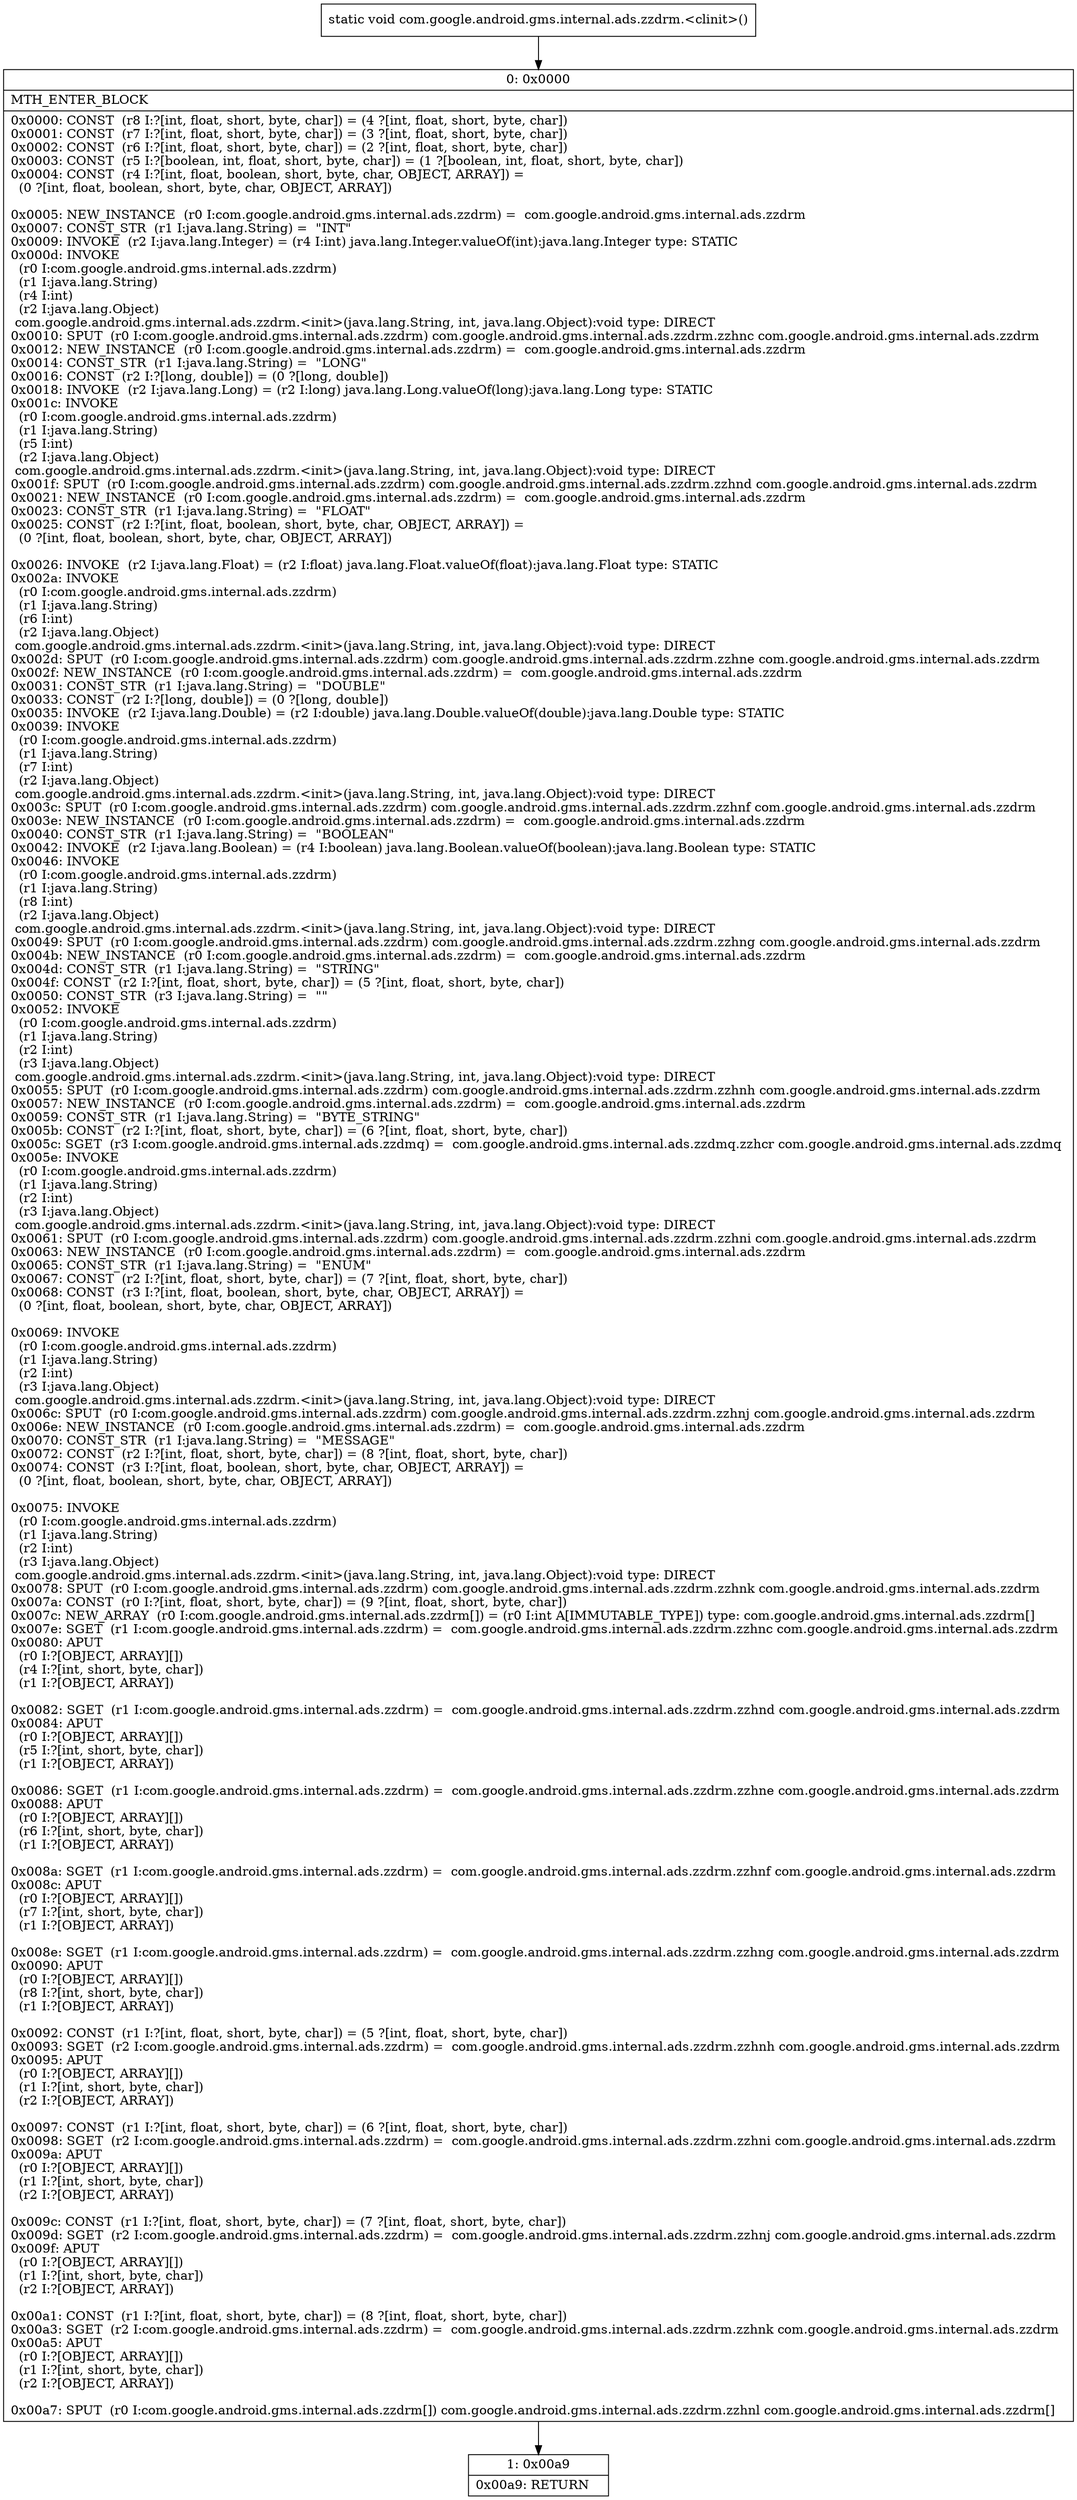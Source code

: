 digraph "CFG forcom.google.android.gms.internal.ads.zzdrm.\<clinit\>()V" {
Node_0 [shape=record,label="{0\:\ 0x0000|MTH_ENTER_BLOCK\l|0x0000: CONST  (r8 I:?[int, float, short, byte, char]) = (4 ?[int, float, short, byte, char]) \l0x0001: CONST  (r7 I:?[int, float, short, byte, char]) = (3 ?[int, float, short, byte, char]) \l0x0002: CONST  (r6 I:?[int, float, short, byte, char]) = (2 ?[int, float, short, byte, char]) \l0x0003: CONST  (r5 I:?[boolean, int, float, short, byte, char]) = (1 ?[boolean, int, float, short, byte, char]) \l0x0004: CONST  (r4 I:?[int, float, boolean, short, byte, char, OBJECT, ARRAY]) = \l  (0 ?[int, float, boolean, short, byte, char, OBJECT, ARRAY])\l \l0x0005: NEW_INSTANCE  (r0 I:com.google.android.gms.internal.ads.zzdrm) =  com.google.android.gms.internal.ads.zzdrm \l0x0007: CONST_STR  (r1 I:java.lang.String) =  \"INT\" \l0x0009: INVOKE  (r2 I:java.lang.Integer) = (r4 I:int) java.lang.Integer.valueOf(int):java.lang.Integer type: STATIC \l0x000d: INVOKE  \l  (r0 I:com.google.android.gms.internal.ads.zzdrm)\l  (r1 I:java.lang.String)\l  (r4 I:int)\l  (r2 I:java.lang.Object)\l com.google.android.gms.internal.ads.zzdrm.\<init\>(java.lang.String, int, java.lang.Object):void type: DIRECT \l0x0010: SPUT  (r0 I:com.google.android.gms.internal.ads.zzdrm) com.google.android.gms.internal.ads.zzdrm.zzhnc com.google.android.gms.internal.ads.zzdrm \l0x0012: NEW_INSTANCE  (r0 I:com.google.android.gms.internal.ads.zzdrm) =  com.google.android.gms.internal.ads.zzdrm \l0x0014: CONST_STR  (r1 I:java.lang.String) =  \"LONG\" \l0x0016: CONST  (r2 I:?[long, double]) = (0 ?[long, double]) \l0x0018: INVOKE  (r2 I:java.lang.Long) = (r2 I:long) java.lang.Long.valueOf(long):java.lang.Long type: STATIC \l0x001c: INVOKE  \l  (r0 I:com.google.android.gms.internal.ads.zzdrm)\l  (r1 I:java.lang.String)\l  (r5 I:int)\l  (r2 I:java.lang.Object)\l com.google.android.gms.internal.ads.zzdrm.\<init\>(java.lang.String, int, java.lang.Object):void type: DIRECT \l0x001f: SPUT  (r0 I:com.google.android.gms.internal.ads.zzdrm) com.google.android.gms.internal.ads.zzdrm.zzhnd com.google.android.gms.internal.ads.zzdrm \l0x0021: NEW_INSTANCE  (r0 I:com.google.android.gms.internal.ads.zzdrm) =  com.google.android.gms.internal.ads.zzdrm \l0x0023: CONST_STR  (r1 I:java.lang.String) =  \"FLOAT\" \l0x0025: CONST  (r2 I:?[int, float, boolean, short, byte, char, OBJECT, ARRAY]) = \l  (0 ?[int, float, boolean, short, byte, char, OBJECT, ARRAY])\l \l0x0026: INVOKE  (r2 I:java.lang.Float) = (r2 I:float) java.lang.Float.valueOf(float):java.lang.Float type: STATIC \l0x002a: INVOKE  \l  (r0 I:com.google.android.gms.internal.ads.zzdrm)\l  (r1 I:java.lang.String)\l  (r6 I:int)\l  (r2 I:java.lang.Object)\l com.google.android.gms.internal.ads.zzdrm.\<init\>(java.lang.String, int, java.lang.Object):void type: DIRECT \l0x002d: SPUT  (r0 I:com.google.android.gms.internal.ads.zzdrm) com.google.android.gms.internal.ads.zzdrm.zzhne com.google.android.gms.internal.ads.zzdrm \l0x002f: NEW_INSTANCE  (r0 I:com.google.android.gms.internal.ads.zzdrm) =  com.google.android.gms.internal.ads.zzdrm \l0x0031: CONST_STR  (r1 I:java.lang.String) =  \"DOUBLE\" \l0x0033: CONST  (r2 I:?[long, double]) = (0 ?[long, double]) \l0x0035: INVOKE  (r2 I:java.lang.Double) = (r2 I:double) java.lang.Double.valueOf(double):java.lang.Double type: STATIC \l0x0039: INVOKE  \l  (r0 I:com.google.android.gms.internal.ads.zzdrm)\l  (r1 I:java.lang.String)\l  (r7 I:int)\l  (r2 I:java.lang.Object)\l com.google.android.gms.internal.ads.zzdrm.\<init\>(java.lang.String, int, java.lang.Object):void type: DIRECT \l0x003c: SPUT  (r0 I:com.google.android.gms.internal.ads.zzdrm) com.google.android.gms.internal.ads.zzdrm.zzhnf com.google.android.gms.internal.ads.zzdrm \l0x003e: NEW_INSTANCE  (r0 I:com.google.android.gms.internal.ads.zzdrm) =  com.google.android.gms.internal.ads.zzdrm \l0x0040: CONST_STR  (r1 I:java.lang.String) =  \"BOOLEAN\" \l0x0042: INVOKE  (r2 I:java.lang.Boolean) = (r4 I:boolean) java.lang.Boolean.valueOf(boolean):java.lang.Boolean type: STATIC \l0x0046: INVOKE  \l  (r0 I:com.google.android.gms.internal.ads.zzdrm)\l  (r1 I:java.lang.String)\l  (r8 I:int)\l  (r2 I:java.lang.Object)\l com.google.android.gms.internal.ads.zzdrm.\<init\>(java.lang.String, int, java.lang.Object):void type: DIRECT \l0x0049: SPUT  (r0 I:com.google.android.gms.internal.ads.zzdrm) com.google.android.gms.internal.ads.zzdrm.zzhng com.google.android.gms.internal.ads.zzdrm \l0x004b: NEW_INSTANCE  (r0 I:com.google.android.gms.internal.ads.zzdrm) =  com.google.android.gms.internal.ads.zzdrm \l0x004d: CONST_STR  (r1 I:java.lang.String) =  \"STRING\" \l0x004f: CONST  (r2 I:?[int, float, short, byte, char]) = (5 ?[int, float, short, byte, char]) \l0x0050: CONST_STR  (r3 I:java.lang.String) =  \"\" \l0x0052: INVOKE  \l  (r0 I:com.google.android.gms.internal.ads.zzdrm)\l  (r1 I:java.lang.String)\l  (r2 I:int)\l  (r3 I:java.lang.Object)\l com.google.android.gms.internal.ads.zzdrm.\<init\>(java.lang.String, int, java.lang.Object):void type: DIRECT \l0x0055: SPUT  (r0 I:com.google.android.gms.internal.ads.zzdrm) com.google.android.gms.internal.ads.zzdrm.zzhnh com.google.android.gms.internal.ads.zzdrm \l0x0057: NEW_INSTANCE  (r0 I:com.google.android.gms.internal.ads.zzdrm) =  com.google.android.gms.internal.ads.zzdrm \l0x0059: CONST_STR  (r1 I:java.lang.String) =  \"BYTE_STRING\" \l0x005b: CONST  (r2 I:?[int, float, short, byte, char]) = (6 ?[int, float, short, byte, char]) \l0x005c: SGET  (r3 I:com.google.android.gms.internal.ads.zzdmq) =  com.google.android.gms.internal.ads.zzdmq.zzhcr com.google.android.gms.internal.ads.zzdmq \l0x005e: INVOKE  \l  (r0 I:com.google.android.gms.internal.ads.zzdrm)\l  (r1 I:java.lang.String)\l  (r2 I:int)\l  (r3 I:java.lang.Object)\l com.google.android.gms.internal.ads.zzdrm.\<init\>(java.lang.String, int, java.lang.Object):void type: DIRECT \l0x0061: SPUT  (r0 I:com.google.android.gms.internal.ads.zzdrm) com.google.android.gms.internal.ads.zzdrm.zzhni com.google.android.gms.internal.ads.zzdrm \l0x0063: NEW_INSTANCE  (r0 I:com.google.android.gms.internal.ads.zzdrm) =  com.google.android.gms.internal.ads.zzdrm \l0x0065: CONST_STR  (r1 I:java.lang.String) =  \"ENUM\" \l0x0067: CONST  (r2 I:?[int, float, short, byte, char]) = (7 ?[int, float, short, byte, char]) \l0x0068: CONST  (r3 I:?[int, float, boolean, short, byte, char, OBJECT, ARRAY]) = \l  (0 ?[int, float, boolean, short, byte, char, OBJECT, ARRAY])\l \l0x0069: INVOKE  \l  (r0 I:com.google.android.gms.internal.ads.zzdrm)\l  (r1 I:java.lang.String)\l  (r2 I:int)\l  (r3 I:java.lang.Object)\l com.google.android.gms.internal.ads.zzdrm.\<init\>(java.lang.String, int, java.lang.Object):void type: DIRECT \l0x006c: SPUT  (r0 I:com.google.android.gms.internal.ads.zzdrm) com.google.android.gms.internal.ads.zzdrm.zzhnj com.google.android.gms.internal.ads.zzdrm \l0x006e: NEW_INSTANCE  (r0 I:com.google.android.gms.internal.ads.zzdrm) =  com.google.android.gms.internal.ads.zzdrm \l0x0070: CONST_STR  (r1 I:java.lang.String) =  \"MESSAGE\" \l0x0072: CONST  (r2 I:?[int, float, short, byte, char]) = (8 ?[int, float, short, byte, char]) \l0x0074: CONST  (r3 I:?[int, float, boolean, short, byte, char, OBJECT, ARRAY]) = \l  (0 ?[int, float, boolean, short, byte, char, OBJECT, ARRAY])\l \l0x0075: INVOKE  \l  (r0 I:com.google.android.gms.internal.ads.zzdrm)\l  (r1 I:java.lang.String)\l  (r2 I:int)\l  (r3 I:java.lang.Object)\l com.google.android.gms.internal.ads.zzdrm.\<init\>(java.lang.String, int, java.lang.Object):void type: DIRECT \l0x0078: SPUT  (r0 I:com.google.android.gms.internal.ads.zzdrm) com.google.android.gms.internal.ads.zzdrm.zzhnk com.google.android.gms.internal.ads.zzdrm \l0x007a: CONST  (r0 I:?[int, float, short, byte, char]) = (9 ?[int, float, short, byte, char]) \l0x007c: NEW_ARRAY  (r0 I:com.google.android.gms.internal.ads.zzdrm[]) = (r0 I:int A[IMMUTABLE_TYPE]) type: com.google.android.gms.internal.ads.zzdrm[] \l0x007e: SGET  (r1 I:com.google.android.gms.internal.ads.zzdrm) =  com.google.android.gms.internal.ads.zzdrm.zzhnc com.google.android.gms.internal.ads.zzdrm \l0x0080: APUT  \l  (r0 I:?[OBJECT, ARRAY][])\l  (r4 I:?[int, short, byte, char])\l  (r1 I:?[OBJECT, ARRAY])\l \l0x0082: SGET  (r1 I:com.google.android.gms.internal.ads.zzdrm) =  com.google.android.gms.internal.ads.zzdrm.zzhnd com.google.android.gms.internal.ads.zzdrm \l0x0084: APUT  \l  (r0 I:?[OBJECT, ARRAY][])\l  (r5 I:?[int, short, byte, char])\l  (r1 I:?[OBJECT, ARRAY])\l \l0x0086: SGET  (r1 I:com.google.android.gms.internal.ads.zzdrm) =  com.google.android.gms.internal.ads.zzdrm.zzhne com.google.android.gms.internal.ads.zzdrm \l0x0088: APUT  \l  (r0 I:?[OBJECT, ARRAY][])\l  (r6 I:?[int, short, byte, char])\l  (r1 I:?[OBJECT, ARRAY])\l \l0x008a: SGET  (r1 I:com.google.android.gms.internal.ads.zzdrm) =  com.google.android.gms.internal.ads.zzdrm.zzhnf com.google.android.gms.internal.ads.zzdrm \l0x008c: APUT  \l  (r0 I:?[OBJECT, ARRAY][])\l  (r7 I:?[int, short, byte, char])\l  (r1 I:?[OBJECT, ARRAY])\l \l0x008e: SGET  (r1 I:com.google.android.gms.internal.ads.zzdrm) =  com.google.android.gms.internal.ads.zzdrm.zzhng com.google.android.gms.internal.ads.zzdrm \l0x0090: APUT  \l  (r0 I:?[OBJECT, ARRAY][])\l  (r8 I:?[int, short, byte, char])\l  (r1 I:?[OBJECT, ARRAY])\l \l0x0092: CONST  (r1 I:?[int, float, short, byte, char]) = (5 ?[int, float, short, byte, char]) \l0x0093: SGET  (r2 I:com.google.android.gms.internal.ads.zzdrm) =  com.google.android.gms.internal.ads.zzdrm.zzhnh com.google.android.gms.internal.ads.zzdrm \l0x0095: APUT  \l  (r0 I:?[OBJECT, ARRAY][])\l  (r1 I:?[int, short, byte, char])\l  (r2 I:?[OBJECT, ARRAY])\l \l0x0097: CONST  (r1 I:?[int, float, short, byte, char]) = (6 ?[int, float, short, byte, char]) \l0x0098: SGET  (r2 I:com.google.android.gms.internal.ads.zzdrm) =  com.google.android.gms.internal.ads.zzdrm.zzhni com.google.android.gms.internal.ads.zzdrm \l0x009a: APUT  \l  (r0 I:?[OBJECT, ARRAY][])\l  (r1 I:?[int, short, byte, char])\l  (r2 I:?[OBJECT, ARRAY])\l \l0x009c: CONST  (r1 I:?[int, float, short, byte, char]) = (7 ?[int, float, short, byte, char]) \l0x009d: SGET  (r2 I:com.google.android.gms.internal.ads.zzdrm) =  com.google.android.gms.internal.ads.zzdrm.zzhnj com.google.android.gms.internal.ads.zzdrm \l0x009f: APUT  \l  (r0 I:?[OBJECT, ARRAY][])\l  (r1 I:?[int, short, byte, char])\l  (r2 I:?[OBJECT, ARRAY])\l \l0x00a1: CONST  (r1 I:?[int, float, short, byte, char]) = (8 ?[int, float, short, byte, char]) \l0x00a3: SGET  (r2 I:com.google.android.gms.internal.ads.zzdrm) =  com.google.android.gms.internal.ads.zzdrm.zzhnk com.google.android.gms.internal.ads.zzdrm \l0x00a5: APUT  \l  (r0 I:?[OBJECT, ARRAY][])\l  (r1 I:?[int, short, byte, char])\l  (r2 I:?[OBJECT, ARRAY])\l \l0x00a7: SPUT  (r0 I:com.google.android.gms.internal.ads.zzdrm[]) com.google.android.gms.internal.ads.zzdrm.zzhnl com.google.android.gms.internal.ads.zzdrm[] \l}"];
Node_1 [shape=record,label="{1\:\ 0x00a9|0x00a9: RETURN   \l}"];
MethodNode[shape=record,label="{static void com.google.android.gms.internal.ads.zzdrm.\<clinit\>() }"];
MethodNode -> Node_0;
Node_0 -> Node_1;
}

